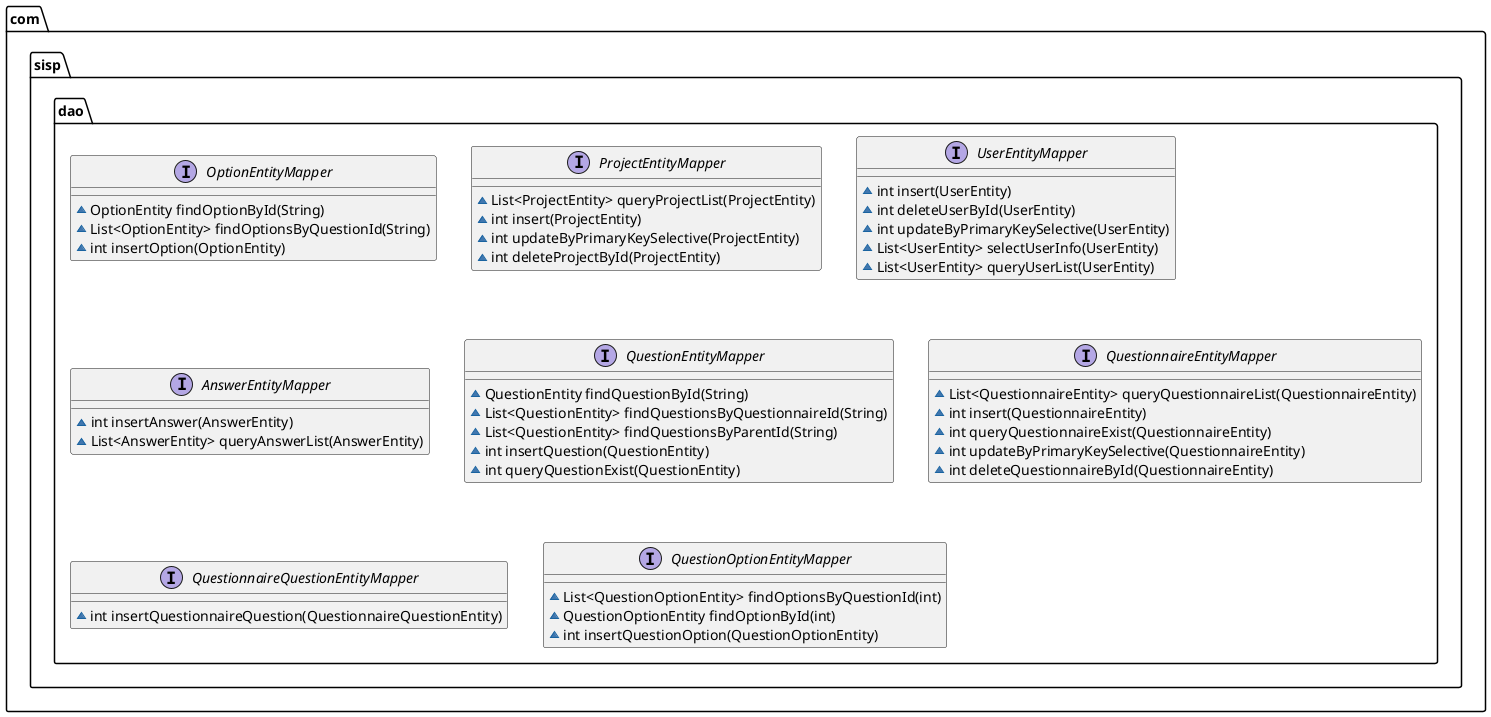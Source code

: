 @startuml
interface com.sisp.dao.OptionEntityMapper {
~ OptionEntity findOptionById(String)
~ List<OptionEntity> findOptionsByQuestionId(String)
~ int insertOption(OptionEntity)
}
interface com.sisp.dao.ProjectEntityMapper {
~ List<ProjectEntity> queryProjectList(ProjectEntity)
~ int insert(ProjectEntity)
~ int updateByPrimaryKeySelective(ProjectEntity)
~ int deleteProjectById(ProjectEntity)
}
interface com.sisp.dao.UserEntityMapper {
~ int insert(UserEntity)
~ int deleteUserById(UserEntity)
~ int updateByPrimaryKeySelective(UserEntity)
~ List<UserEntity> selectUserInfo(UserEntity)
~ List<UserEntity> queryUserList(UserEntity)
}
interface com.sisp.dao.AnswerEntityMapper {
~ int insertAnswer(AnswerEntity)
~ List<AnswerEntity> queryAnswerList(AnswerEntity)
}
interface com.sisp.dao.QuestionEntityMapper {
~ QuestionEntity findQuestionById(String)
~ List<QuestionEntity> findQuestionsByQuestionnaireId(String)
~ List<QuestionEntity> findQuestionsByParentId(String)
~ int insertQuestion(QuestionEntity)
~ int queryQuestionExist(QuestionEntity)
}
interface com.sisp.dao.QuestionnaireEntityMapper {
~ List<QuestionnaireEntity> queryQuestionnaireList(QuestionnaireEntity)
~ int insert(QuestionnaireEntity)
~ int queryQuestionnaireExist(QuestionnaireEntity)
~ int updateByPrimaryKeySelective(QuestionnaireEntity)
~ int deleteQuestionnaireById(QuestionnaireEntity)
}
interface com.sisp.dao.QuestionnaireQuestionEntityMapper {
~ int insertQuestionnaireQuestion(QuestionnaireQuestionEntity)
}
interface com.sisp.dao.QuestionOptionEntityMapper {
~ List<QuestionOptionEntity> findOptionsByQuestionId(int)
~ QuestionOptionEntity findOptionById(int)
~ int insertQuestionOption(QuestionOptionEntity)
}
@enduml